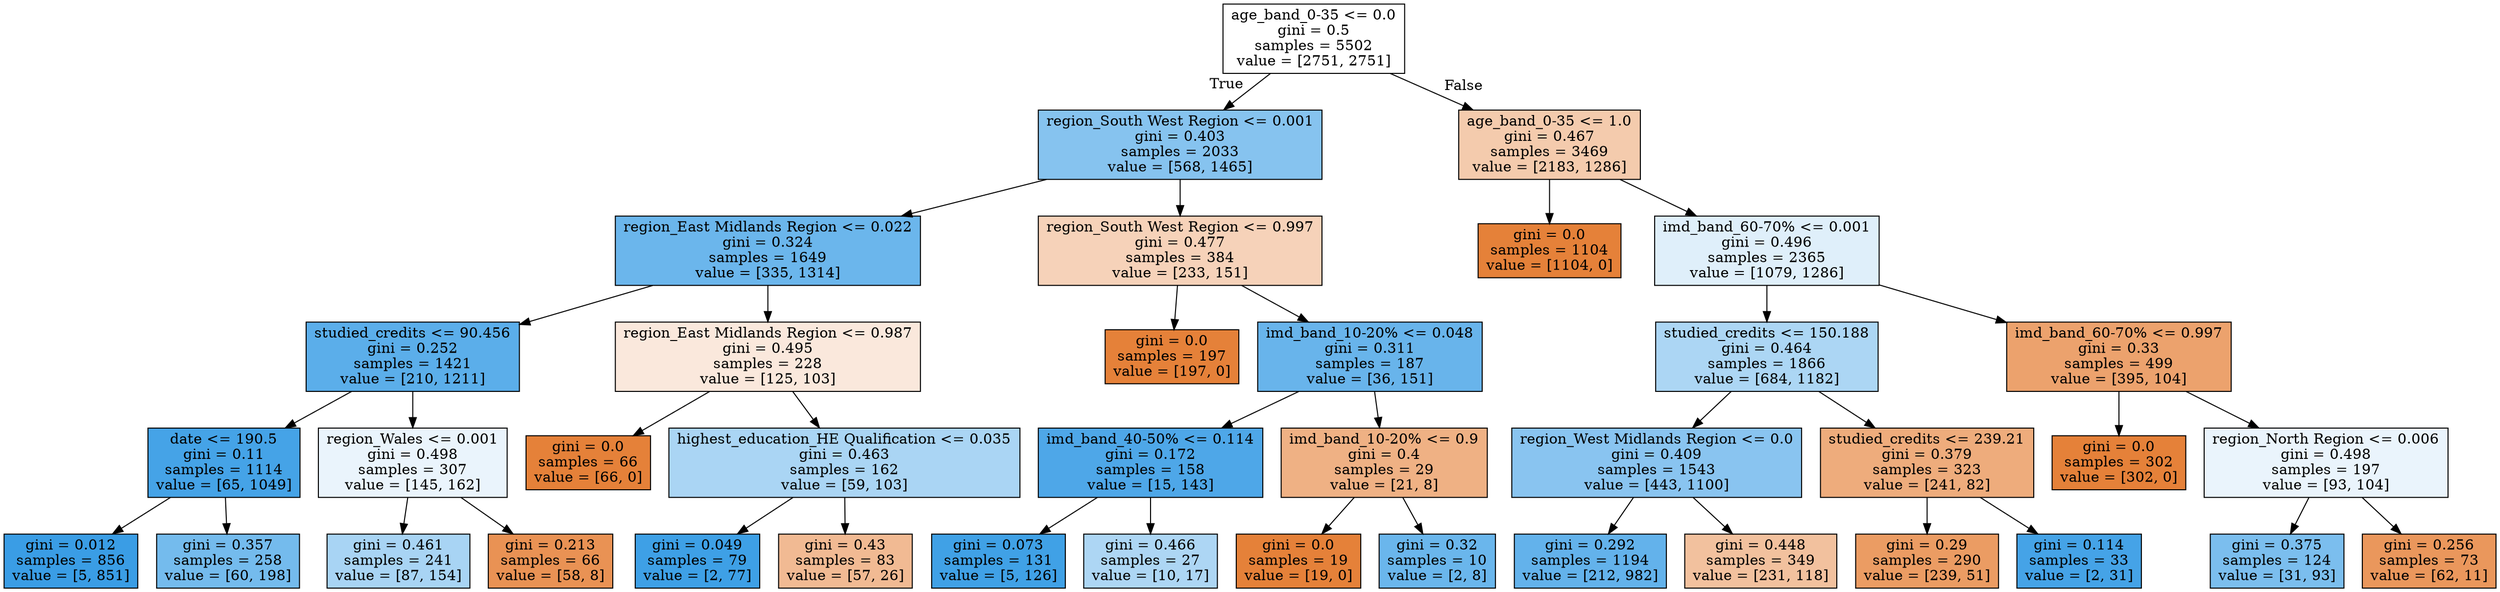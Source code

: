 digraph Tree {
node [shape=box, style="filled", color="black"] ;
0 [label="age_band_0-35 <= 0.0\ngini = 0.5\nsamples = 5502\nvalue = [2751, 2751]", fillcolor="#e5813900"] ;
1 [label="region_South West Region <= 0.001\ngini = 0.403\nsamples = 2033\nvalue = [568, 1465]", fillcolor="#399de59c"] ;
0 -> 1 [labeldistance=2.5, labelangle=45, headlabel="True"] ;
2 [label="region_East Midlands Region <= 0.022\ngini = 0.324\nsamples = 1649\nvalue = [335, 1314]", fillcolor="#399de5be"] ;
1 -> 2 ;
3 [label="studied_credits <= 90.456\ngini = 0.252\nsamples = 1421\nvalue = [210, 1211]", fillcolor="#399de5d3"] ;
2 -> 3 ;
4 [label="date <= 190.5\ngini = 0.11\nsamples = 1114\nvalue = [65, 1049]", fillcolor="#399de5ef"] ;
3 -> 4 ;
5 [label="gini = 0.012\nsamples = 856\nvalue = [5, 851]", fillcolor="#399de5fe"] ;
4 -> 5 ;
6 [label="gini = 0.357\nsamples = 258\nvalue = [60, 198]", fillcolor="#399de5b2"] ;
4 -> 6 ;
7 [label="region_Wales <= 0.001\ngini = 0.498\nsamples = 307\nvalue = [145, 162]", fillcolor="#399de51b"] ;
3 -> 7 ;
8 [label="gini = 0.461\nsamples = 241\nvalue = [87, 154]", fillcolor="#399de56f"] ;
7 -> 8 ;
9 [label="gini = 0.213\nsamples = 66\nvalue = [58, 8]", fillcolor="#e58139dc"] ;
7 -> 9 ;
10 [label="region_East Midlands Region <= 0.987\ngini = 0.495\nsamples = 228\nvalue = [125, 103]", fillcolor="#e581392d"] ;
2 -> 10 ;
11 [label="gini = 0.0\nsamples = 66\nvalue = [66, 0]", fillcolor="#e58139ff"] ;
10 -> 11 ;
12 [label="highest_education_HE Qualification <= 0.035\ngini = 0.463\nsamples = 162\nvalue = [59, 103]", fillcolor="#399de56d"] ;
10 -> 12 ;
13 [label="gini = 0.049\nsamples = 79\nvalue = [2, 77]", fillcolor="#399de5f8"] ;
12 -> 13 ;
14 [label="gini = 0.43\nsamples = 83\nvalue = [57, 26]", fillcolor="#e581398b"] ;
12 -> 14 ;
15 [label="region_South West Region <= 0.997\ngini = 0.477\nsamples = 384\nvalue = [233, 151]", fillcolor="#e581395a"] ;
1 -> 15 ;
16 [label="gini = 0.0\nsamples = 197\nvalue = [197, 0]", fillcolor="#e58139ff"] ;
15 -> 16 ;
17 [label="imd_band_10-20% <= 0.048\ngini = 0.311\nsamples = 187\nvalue = [36, 151]", fillcolor="#399de5c2"] ;
15 -> 17 ;
18 [label="imd_band_40-50% <= 0.114\ngini = 0.172\nsamples = 158\nvalue = [15, 143]", fillcolor="#399de5e4"] ;
17 -> 18 ;
19 [label="gini = 0.073\nsamples = 131\nvalue = [5, 126]", fillcolor="#399de5f5"] ;
18 -> 19 ;
20 [label="gini = 0.466\nsamples = 27\nvalue = [10, 17]", fillcolor="#399de569"] ;
18 -> 20 ;
21 [label="imd_band_10-20% <= 0.9\ngini = 0.4\nsamples = 29\nvalue = [21, 8]", fillcolor="#e581399e"] ;
17 -> 21 ;
22 [label="gini = 0.0\nsamples = 19\nvalue = [19, 0]", fillcolor="#e58139ff"] ;
21 -> 22 ;
23 [label="gini = 0.32\nsamples = 10\nvalue = [2, 8]", fillcolor="#399de5bf"] ;
21 -> 23 ;
24 [label="age_band_0-35 <= 1.0\ngini = 0.467\nsamples = 3469\nvalue = [2183, 1286]", fillcolor="#e5813969"] ;
0 -> 24 [labeldistance=2.5, labelangle=-45, headlabel="False"] ;
25 [label="gini = 0.0\nsamples = 1104\nvalue = [1104, 0]", fillcolor="#e58139ff"] ;
24 -> 25 ;
26 [label="imd_band_60-70% <= 0.001\ngini = 0.496\nsamples = 2365\nvalue = [1079, 1286]", fillcolor="#399de529"] ;
24 -> 26 ;
27 [label="studied_credits <= 150.188\ngini = 0.464\nsamples = 1866\nvalue = [684, 1182]", fillcolor="#399de56b"] ;
26 -> 27 ;
28 [label="region_West Midlands Region <= 0.0\ngini = 0.409\nsamples = 1543\nvalue = [443, 1100]", fillcolor="#399de598"] ;
27 -> 28 ;
29 [label="gini = 0.292\nsamples = 1194\nvalue = [212, 982]", fillcolor="#399de5c8"] ;
28 -> 29 ;
30 [label="gini = 0.448\nsamples = 349\nvalue = [231, 118]", fillcolor="#e581397d"] ;
28 -> 30 ;
31 [label="studied_credits <= 239.21\ngini = 0.379\nsamples = 323\nvalue = [241, 82]", fillcolor="#e58139a8"] ;
27 -> 31 ;
32 [label="gini = 0.29\nsamples = 290\nvalue = [239, 51]", fillcolor="#e58139c9"] ;
31 -> 32 ;
33 [label="gini = 0.114\nsamples = 33\nvalue = [2, 31]", fillcolor="#399de5ef"] ;
31 -> 33 ;
34 [label="imd_band_60-70% <= 0.997\ngini = 0.33\nsamples = 499\nvalue = [395, 104]", fillcolor="#e58139bc"] ;
26 -> 34 ;
35 [label="gini = 0.0\nsamples = 302\nvalue = [302, 0]", fillcolor="#e58139ff"] ;
34 -> 35 ;
36 [label="region_North Region <= 0.006\ngini = 0.498\nsamples = 197\nvalue = [93, 104]", fillcolor="#399de51b"] ;
34 -> 36 ;
37 [label="gini = 0.375\nsamples = 124\nvalue = [31, 93]", fillcolor="#399de5aa"] ;
36 -> 37 ;
38 [label="gini = 0.256\nsamples = 73\nvalue = [62, 11]", fillcolor="#e58139d2"] ;
36 -> 38 ;
}